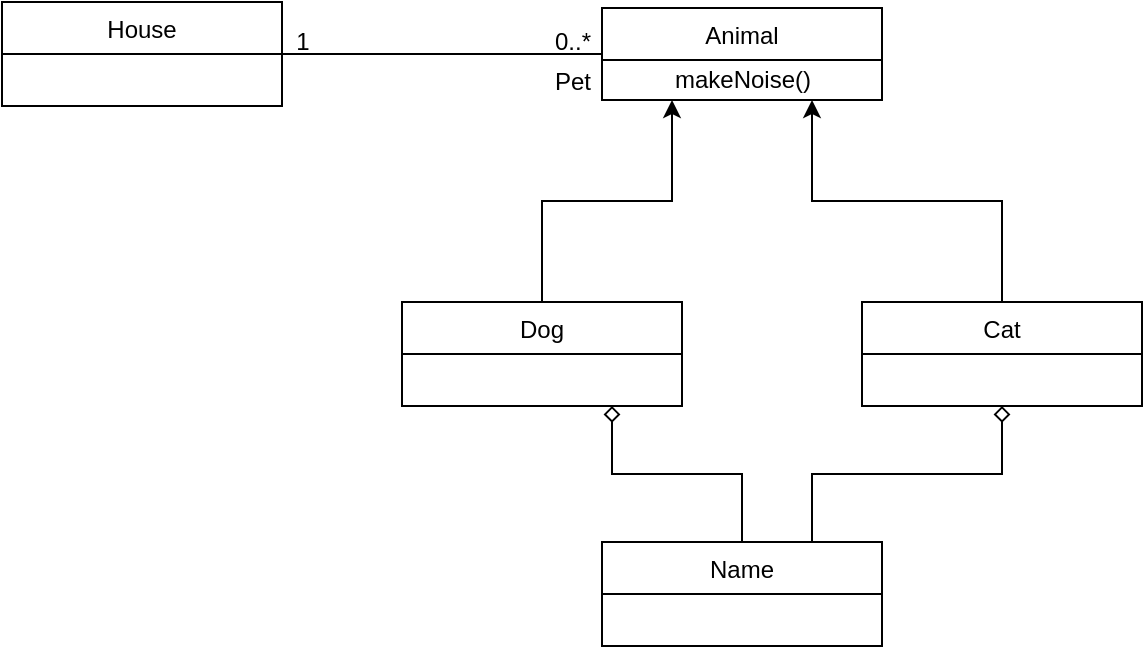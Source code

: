 <mxfile version="14.2.9" type="device"><diagram id="RDsKMNnuwzuHIe-V6oJ7" name="Page-1"><mxGraphModel dx="733" dy="593" grid="1" gridSize="10" guides="1" tooltips="1" connect="1" arrows="1" fold="1" page="1" pageScale="1" pageWidth="850" pageHeight="1100" math="0" shadow="0"><root><mxCell id="0"/><mxCell id="1" parent="0"/><mxCell id="RrMtp0Pb0Hpv-69In7Jg-10" style="edgeStyle=orthogonalEdgeStyle;rounded=0;orthogonalLoop=1;jettySize=auto;html=1;entryX=0;entryY=0.5;entryDx=0;entryDy=0;endArrow=none;endFill=0;" edge="1" parent="1" source="RrMtp0Pb0Hpv-69In7Jg-1" target="RrMtp0Pb0Hpv-69In7Jg-8"><mxGeometry relative="1" as="geometry"/></mxCell><mxCell id="RrMtp0Pb0Hpv-69In7Jg-1" value="House" style="swimlane;fontStyle=0;childLayout=stackLayout;horizontal=1;startSize=26;fillColor=none;horizontalStack=0;resizeParent=1;resizeParentMax=0;resizeLast=0;collapsible=1;marginBottom=0;" vertex="1" parent="1"><mxGeometry x="110" y="150" width="140" height="52" as="geometry"/></mxCell><mxCell id="RrMtp0Pb0Hpv-69In7Jg-11" style="edgeStyle=orthogonalEdgeStyle;rounded=0;orthogonalLoop=1;jettySize=auto;html=1;entryX=0.25;entryY=1;entryDx=0;entryDy=0;endArrow=classic;endFill=1;" edge="1" parent="1" source="RrMtp0Pb0Hpv-69In7Jg-7" target="RrMtp0Pb0Hpv-69In7Jg-8"><mxGeometry relative="1" as="geometry"/></mxCell><mxCell id="RrMtp0Pb0Hpv-69In7Jg-7" value="Dog" style="swimlane;fontStyle=0;childLayout=stackLayout;horizontal=1;startSize=26;fillColor=none;horizontalStack=0;resizeParent=1;resizeParentMax=0;resizeLast=0;collapsible=1;marginBottom=0;" vertex="1" parent="1"><mxGeometry x="310" y="300" width="140" height="52" as="geometry"/></mxCell><mxCell id="RrMtp0Pb0Hpv-69In7Jg-8" value="Animal" style="swimlane;fontStyle=0;childLayout=stackLayout;horizontal=1;startSize=26;fillColor=none;horizontalStack=0;resizeParent=1;resizeParentMax=0;resizeLast=0;collapsible=1;marginBottom=0;" vertex="1" parent="1"><mxGeometry x="410" y="153" width="140" height="46" as="geometry"/></mxCell><mxCell id="RrMtp0Pb0Hpv-69In7Jg-21" value="makeNoise()" style="text;html=1;align=center;verticalAlign=middle;resizable=0;points=[];autosize=1;" vertex="1" parent="RrMtp0Pb0Hpv-69In7Jg-8"><mxGeometry y="26" width="140" height="20" as="geometry"/></mxCell><mxCell id="RrMtp0Pb0Hpv-69In7Jg-12" style="edgeStyle=orthogonalEdgeStyle;rounded=0;orthogonalLoop=1;jettySize=auto;html=1;entryX=0.75;entryY=1;entryDx=0;entryDy=0;endArrow=classic;endFill=1;" edge="1" parent="1" source="RrMtp0Pb0Hpv-69In7Jg-9" target="RrMtp0Pb0Hpv-69In7Jg-8"><mxGeometry relative="1" as="geometry"/></mxCell><mxCell id="RrMtp0Pb0Hpv-69In7Jg-9" value="Cat" style="swimlane;fontStyle=0;childLayout=stackLayout;horizontal=1;startSize=26;fillColor=none;horizontalStack=0;resizeParent=1;resizeParentMax=0;resizeLast=0;collapsible=1;marginBottom=0;" vertex="1" parent="1"><mxGeometry x="540" y="300" width="140" height="52" as="geometry"/></mxCell><mxCell id="RrMtp0Pb0Hpv-69In7Jg-13" value="Pet" style="text;html=1;align=center;verticalAlign=middle;resizable=0;points=[];autosize=1;" vertex="1" parent="1"><mxGeometry x="380" y="180" width="30" height="20" as="geometry"/></mxCell><mxCell id="RrMtp0Pb0Hpv-69In7Jg-14" value="0..*" style="text;html=1;align=center;verticalAlign=middle;resizable=0;points=[];autosize=1;" vertex="1" parent="1"><mxGeometry x="380" y="160" width="30" height="20" as="geometry"/></mxCell><mxCell id="RrMtp0Pb0Hpv-69In7Jg-15" value="1" style="text;html=1;align=center;verticalAlign=middle;resizable=0;points=[];autosize=1;" vertex="1" parent="1"><mxGeometry x="250" y="160" width="20" height="20" as="geometry"/></mxCell><mxCell id="RrMtp0Pb0Hpv-69In7Jg-18" style="edgeStyle=orthogonalEdgeStyle;rounded=0;orthogonalLoop=1;jettySize=auto;html=1;entryX=0.75;entryY=1;entryDx=0;entryDy=0;endArrow=diamond;endFill=0;" edge="1" parent="1" source="RrMtp0Pb0Hpv-69In7Jg-16" target="RrMtp0Pb0Hpv-69In7Jg-7"><mxGeometry relative="1" as="geometry"/></mxCell><mxCell id="RrMtp0Pb0Hpv-69In7Jg-19" style="edgeStyle=orthogonalEdgeStyle;rounded=0;orthogonalLoop=1;jettySize=auto;html=1;exitX=0.75;exitY=0;exitDx=0;exitDy=0;entryX=0.5;entryY=1;entryDx=0;entryDy=0;endArrow=diamond;endFill=0;" edge="1" parent="1" source="RrMtp0Pb0Hpv-69In7Jg-16" target="RrMtp0Pb0Hpv-69In7Jg-9"><mxGeometry relative="1" as="geometry"/></mxCell><mxCell id="RrMtp0Pb0Hpv-69In7Jg-16" value="Name" style="swimlane;fontStyle=0;childLayout=stackLayout;horizontal=1;startSize=26;fillColor=none;horizontalStack=0;resizeParent=1;resizeParentMax=0;resizeLast=0;collapsible=1;marginBottom=0;" vertex="1" parent="1"><mxGeometry x="410" y="420" width="140" height="52" as="geometry"/></mxCell></root></mxGraphModel></diagram></mxfile>